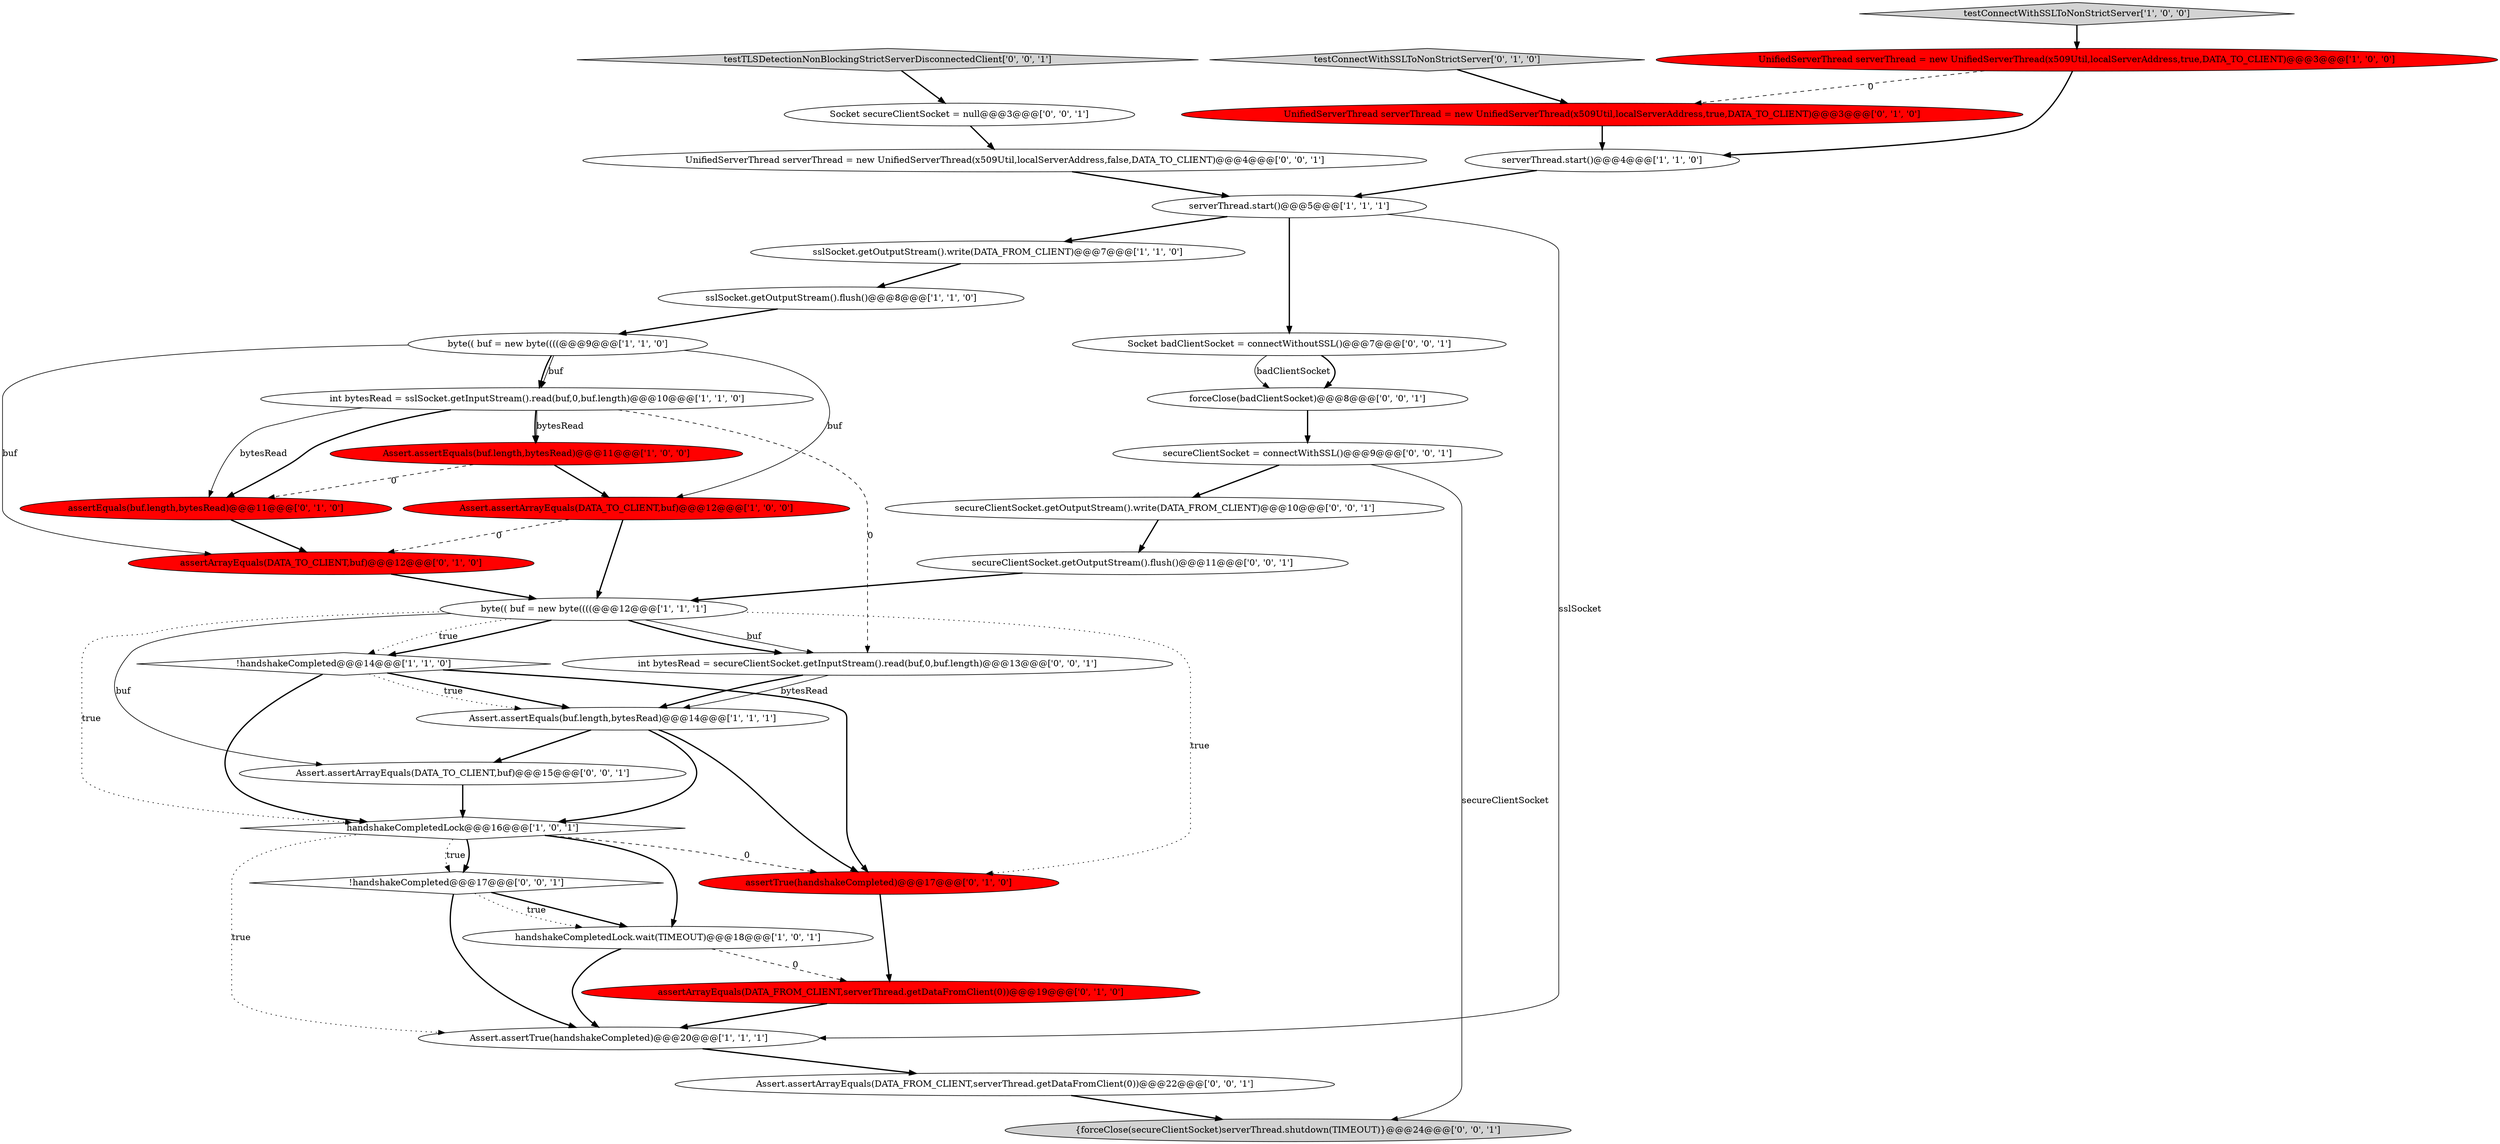digraph {
31 [style = filled, label = "Assert.assertArrayEquals(DATA_FROM_CLIENT,serverThread.getDataFromClient(0))@@@22@@@['0', '0', '1']", fillcolor = white, shape = ellipse image = "AAA0AAABBB3BBB"];
9 [style = filled, label = "!handshakeCompleted@@@14@@@['1', '1', '0']", fillcolor = white, shape = diamond image = "AAA0AAABBB1BBB"];
20 [style = filled, label = "testConnectWithSSLToNonStrictServer['0', '1', '0']", fillcolor = lightgray, shape = diamond image = "AAA0AAABBB2BBB"];
7 [style = filled, label = "UnifiedServerThread serverThread = new UnifiedServerThread(x509Util,localServerAddress,true,DATA_TO_CLIENT)@@@3@@@['1', '0', '0']", fillcolor = red, shape = ellipse image = "AAA1AAABBB1BBB"];
22 [style = filled, label = "Socket badClientSocket = connectWithoutSSL()@@@7@@@['0', '0', '1']", fillcolor = white, shape = ellipse image = "AAA0AAABBB3BBB"];
18 [style = filled, label = "assertArrayEquals(DATA_TO_CLIENT,buf)@@@12@@@['0', '1', '0']", fillcolor = red, shape = ellipse image = "AAA1AAABBB2BBB"];
2 [style = filled, label = "sslSocket.getOutputStream().write(DATA_FROM_CLIENT)@@@7@@@['1', '1', '0']", fillcolor = white, shape = ellipse image = "AAA0AAABBB1BBB"];
1 [style = filled, label = "Assert.assertEquals(buf.length,bytesRead)@@@11@@@['1', '0', '0']", fillcolor = red, shape = ellipse image = "AAA1AAABBB1BBB"];
19 [style = filled, label = "assertTrue(handshakeCompleted)@@@17@@@['0', '1', '0']", fillcolor = red, shape = ellipse image = "AAA1AAABBB2BBB"];
6 [style = filled, label = "Assert.assertArrayEquals(DATA_TO_CLIENT,buf)@@@12@@@['1', '0', '0']", fillcolor = red, shape = ellipse image = "AAA1AAABBB1BBB"];
25 [style = filled, label = "secureClientSocket.getOutputStream().flush()@@@11@@@['0', '0', '1']", fillcolor = white, shape = ellipse image = "AAA0AAABBB3BBB"];
11 [style = filled, label = "testConnectWithSSLToNonStrictServer['1', '0', '0']", fillcolor = lightgray, shape = diamond image = "AAA0AAABBB1BBB"];
14 [style = filled, label = "byte(( buf = new byte((((@@@9@@@['1', '1', '0']", fillcolor = white, shape = ellipse image = "AAA0AAABBB1BBB"];
15 [style = filled, label = "byte(( buf = new byte((((@@@12@@@['1', '1', '1']", fillcolor = white, shape = ellipse image = "AAA0AAABBB1BBB"];
23 [style = filled, label = "secureClientSocket.getOutputStream().write(DATA_FROM_CLIENT)@@@10@@@['0', '0', '1']", fillcolor = white, shape = ellipse image = "AAA0AAABBB3BBB"];
29 [style = filled, label = "int bytesRead = secureClientSocket.getInputStream().read(buf,0,buf.length)@@@13@@@['0', '0', '1']", fillcolor = white, shape = ellipse image = "AAA0AAABBB3BBB"];
27 [style = filled, label = "Assert.assertArrayEquals(DATA_TO_CLIENT,buf)@@@15@@@['0', '0', '1']", fillcolor = white, shape = ellipse image = "AAA0AAABBB3BBB"];
26 [style = filled, label = "UnifiedServerThread serverThread = new UnifiedServerThread(x509Util,localServerAddress,false,DATA_TO_CLIENT)@@@4@@@['0', '0', '1']", fillcolor = white, shape = ellipse image = "AAA0AAABBB3BBB"];
0 [style = filled, label = "handshakeCompletedLock.wait(TIMEOUT)@@@18@@@['1', '0', '1']", fillcolor = white, shape = ellipse image = "AAA0AAABBB1BBB"];
3 [style = filled, label = "Assert.assertEquals(buf.length,bytesRead)@@@14@@@['1', '1', '1']", fillcolor = white, shape = ellipse image = "AAA0AAABBB1BBB"];
32 [style = filled, label = "testTLSDetectionNonBlockingStrictServerDisconnectedClient['0', '0', '1']", fillcolor = lightgray, shape = diamond image = "AAA0AAABBB3BBB"];
21 [style = filled, label = "assertArrayEquals(DATA_FROM_CLIENT,serverThread.getDataFromClient(0))@@@19@@@['0', '1', '0']", fillcolor = red, shape = ellipse image = "AAA1AAABBB2BBB"];
5 [style = filled, label = "serverThread.start()@@@5@@@['1', '1', '1']", fillcolor = white, shape = ellipse image = "AAA0AAABBB1BBB"];
10 [style = filled, label = "Assert.assertTrue(handshakeCompleted)@@@20@@@['1', '1', '1']", fillcolor = white, shape = ellipse image = "AAA0AAABBB1BBB"];
12 [style = filled, label = "int bytesRead = sslSocket.getInputStream().read(buf,0,buf.length)@@@10@@@['1', '1', '0']", fillcolor = white, shape = ellipse image = "AAA0AAABBB1BBB"];
16 [style = filled, label = "assertEquals(buf.length,bytesRead)@@@11@@@['0', '1', '0']", fillcolor = red, shape = ellipse image = "AAA1AAABBB2BBB"];
30 [style = filled, label = "Socket secureClientSocket = null@@@3@@@['0', '0', '1']", fillcolor = white, shape = ellipse image = "AAA0AAABBB3BBB"];
34 [style = filled, label = "{forceClose(secureClientSocket)serverThread.shutdown(TIMEOUT)}@@@24@@@['0', '0', '1']", fillcolor = lightgray, shape = ellipse image = "AAA0AAABBB3BBB"];
28 [style = filled, label = "!handshakeCompleted@@@17@@@['0', '0', '1']", fillcolor = white, shape = diamond image = "AAA0AAABBB3BBB"];
33 [style = filled, label = "forceClose(badClientSocket)@@@8@@@['0', '0', '1']", fillcolor = white, shape = ellipse image = "AAA0AAABBB3BBB"];
8 [style = filled, label = "handshakeCompletedLock@@@16@@@['1', '0', '1']", fillcolor = white, shape = diamond image = "AAA0AAABBB1BBB"];
17 [style = filled, label = "UnifiedServerThread serverThread = new UnifiedServerThread(x509Util,localServerAddress,true,DATA_TO_CLIENT)@@@3@@@['0', '1', '0']", fillcolor = red, shape = ellipse image = "AAA1AAABBB2BBB"];
24 [style = filled, label = "secureClientSocket = connectWithSSL()@@@9@@@['0', '0', '1']", fillcolor = white, shape = ellipse image = "AAA0AAABBB3BBB"];
13 [style = filled, label = "serverThread.start()@@@4@@@['1', '1', '0']", fillcolor = white, shape = ellipse image = "AAA0AAABBB1BBB"];
4 [style = filled, label = "sslSocket.getOutputStream().flush()@@@8@@@['1', '1', '0']", fillcolor = white, shape = ellipse image = "AAA0AAABBB1BBB"];
7->13 [style = bold, label=""];
8->19 [style = dashed, label="0"];
21->10 [style = bold, label=""];
23->25 [style = bold, label=""];
8->28 [style = bold, label=""];
4->14 [style = bold, label=""];
22->33 [style = bold, label=""];
16->18 [style = bold, label=""];
20->17 [style = bold, label=""];
29->3 [style = solid, label="bytesRead"];
8->28 [style = dotted, label="true"];
28->10 [style = bold, label=""];
10->31 [style = bold, label=""];
12->1 [style = solid, label="bytesRead"];
7->17 [style = dashed, label="0"];
26->5 [style = bold, label=""];
14->18 [style = solid, label="buf"];
29->3 [style = bold, label=""];
30->26 [style = bold, label=""];
18->15 [style = bold, label=""];
12->16 [style = solid, label="bytesRead"];
22->33 [style = solid, label="badClientSocket"];
12->16 [style = bold, label=""];
8->10 [style = dotted, label="true"];
9->8 [style = bold, label=""];
12->1 [style = bold, label=""];
2->4 [style = bold, label=""];
32->30 [style = bold, label=""];
6->15 [style = bold, label=""];
31->34 [style = bold, label=""];
15->9 [style = dotted, label="true"];
3->27 [style = bold, label=""];
14->12 [style = solid, label="buf"];
6->18 [style = dashed, label="0"];
8->0 [style = bold, label=""];
28->0 [style = bold, label=""];
5->2 [style = bold, label=""];
0->10 [style = bold, label=""];
28->0 [style = dotted, label="true"];
1->6 [style = bold, label=""];
15->8 [style = dotted, label="true"];
3->19 [style = bold, label=""];
15->29 [style = solid, label="buf"];
15->9 [style = bold, label=""];
15->19 [style = dotted, label="true"];
33->24 [style = bold, label=""];
3->8 [style = bold, label=""];
15->27 [style = solid, label="buf"];
14->12 [style = bold, label=""];
5->10 [style = solid, label="sslSocket"];
1->16 [style = dashed, label="0"];
0->21 [style = dashed, label="0"];
12->29 [style = dashed, label="0"];
24->34 [style = solid, label="secureClientSocket"];
13->5 [style = bold, label=""];
25->15 [style = bold, label=""];
9->19 [style = bold, label=""];
9->3 [style = bold, label=""];
17->13 [style = bold, label=""];
14->6 [style = solid, label="buf"];
9->3 [style = dotted, label="true"];
5->22 [style = bold, label=""];
27->8 [style = bold, label=""];
15->29 [style = bold, label=""];
11->7 [style = bold, label=""];
24->23 [style = bold, label=""];
19->21 [style = bold, label=""];
}
